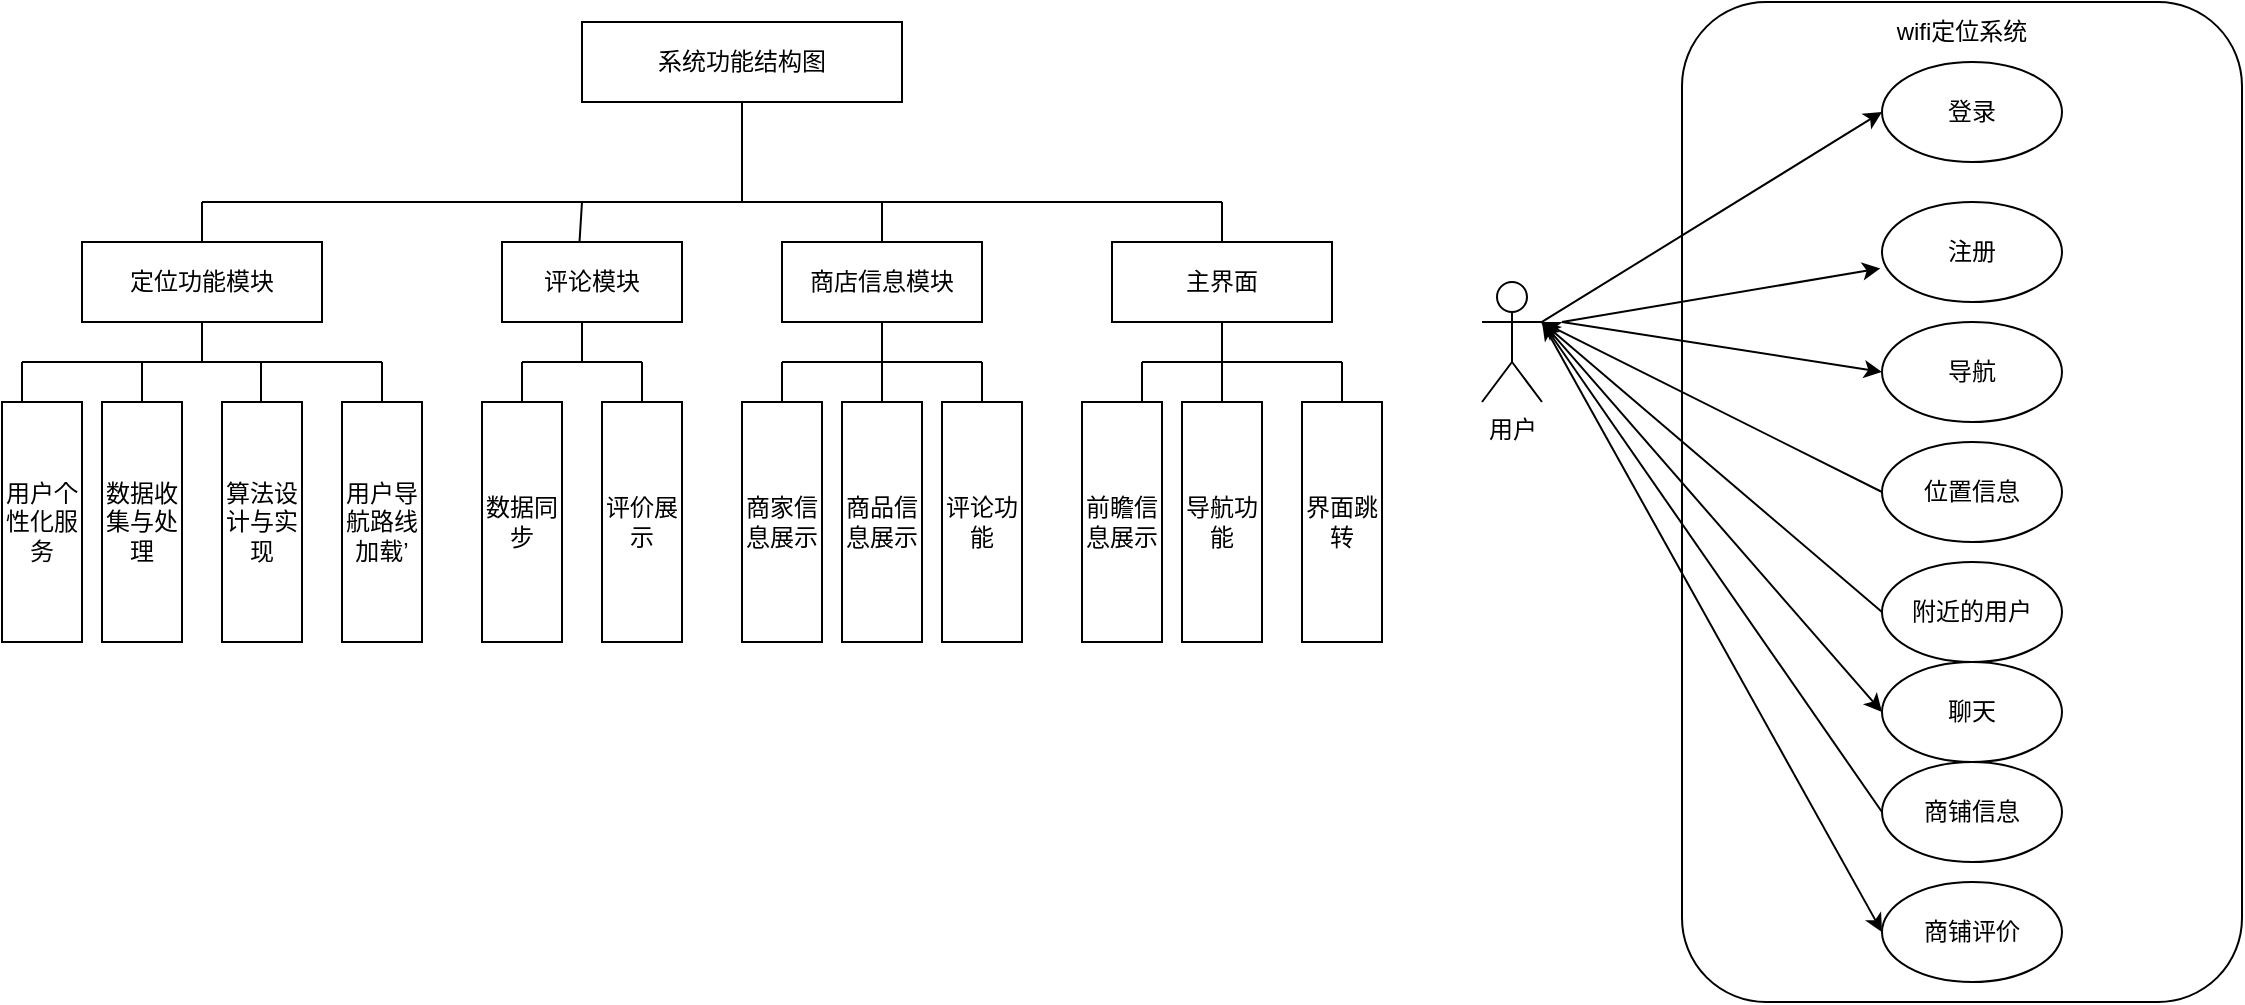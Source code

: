 <mxfile version="24.6.4" type="device">
  <diagram name="第 1 页" id="I-L1CS6nhVVwruaKKQ6S">
    <mxGraphModel dx="1282" dy="569" grid="1" gridSize="10" guides="1" tooltips="1" connect="1" arrows="1" fold="1" page="1" pageScale="1" pageWidth="3300" pageHeight="4681" math="0" shadow="0">
      <root>
        <mxCell id="0" />
        <mxCell id="1" parent="0" />
        <mxCell id="Fav_EJd8tatdz4SOmKI3-1" value="系统功能结构图" style="rounded=0;whiteSpace=wrap;html=1;" parent="1" vertex="1">
          <mxGeometry x="520" y="90" width="160" height="40" as="geometry" />
        </mxCell>
        <mxCell id="Fav_EJd8tatdz4SOmKI3-2" value="" style="endArrow=none;html=1;rounded=0;entryX=0.5;entryY=1;entryDx=0;entryDy=0;" parent="1" target="Fav_EJd8tatdz4SOmKI3-1" edge="1">
          <mxGeometry width="50" height="50" relative="1" as="geometry">
            <mxPoint x="600" y="180" as="sourcePoint" />
            <mxPoint x="540" y="160" as="targetPoint" />
          </mxGeometry>
        </mxCell>
        <mxCell id="Fav_EJd8tatdz4SOmKI3-3" value="" style="endArrow=none;html=1;rounded=0;" parent="1" edge="1">
          <mxGeometry width="50" height="50" relative="1" as="geometry">
            <mxPoint x="330" y="180" as="sourcePoint" />
            <mxPoint x="840" y="180" as="targetPoint" />
          </mxGeometry>
        </mxCell>
        <mxCell id="Fav_EJd8tatdz4SOmKI3-4" value="主界面" style="rounded=0;whiteSpace=wrap;html=1;rotation=0;" parent="1" vertex="1">
          <mxGeometry x="785" y="200" width="110" height="40" as="geometry" />
        </mxCell>
        <mxCell id="Fav_EJd8tatdz4SOmKI3-7" value="商店信息模块" style="rounded=0;whiteSpace=wrap;html=1;rotation=0;" parent="1" vertex="1">
          <mxGeometry x="620" y="200" width="100" height="40" as="geometry" />
        </mxCell>
        <mxCell id="Fav_EJd8tatdz4SOmKI3-8" value="评论模块" style="rounded=0;whiteSpace=wrap;html=1;rotation=0;" parent="1" vertex="1">
          <mxGeometry x="480" y="200" width="90" height="40" as="geometry" />
        </mxCell>
        <mxCell id="Fav_EJd8tatdz4SOmKI3-9" value="" style="endArrow=none;html=1;rounded=0;exitX=0.5;exitY=0;exitDx=0;exitDy=0;" parent="1" source="Py8wljkDH74qu3DkeFx--2" edge="1">
          <mxGeometry width="50" height="50" relative="1" as="geometry">
            <mxPoint x="420" y="220" as="sourcePoint" />
            <mxPoint x="330" y="180" as="targetPoint" />
          </mxGeometry>
        </mxCell>
        <mxCell id="Fav_EJd8tatdz4SOmKI3-10" value="" style="endArrow=none;html=1;rounded=0;exitX=0.431;exitY=-0.01;exitDx=0;exitDy=0;exitPerimeter=0;" parent="1" source="Fav_EJd8tatdz4SOmKI3-8" edge="1">
          <mxGeometry width="50" height="50" relative="1" as="geometry">
            <mxPoint x="525" y="200" as="sourcePoint" />
            <mxPoint x="520" y="180" as="targetPoint" />
          </mxGeometry>
        </mxCell>
        <mxCell id="Fav_EJd8tatdz4SOmKI3-11" value="" style="endArrow=none;html=1;rounded=0;exitX=0.5;exitY=0;exitDx=0;exitDy=0;" parent="1" source="Fav_EJd8tatdz4SOmKI3-7" edge="1">
          <mxGeometry width="50" height="50" relative="1" as="geometry">
            <mxPoint x="570" y="210" as="sourcePoint" />
            <mxPoint x="670" y="180" as="targetPoint" />
          </mxGeometry>
        </mxCell>
        <mxCell id="Fav_EJd8tatdz4SOmKI3-12" value="" style="endArrow=none;html=1;rounded=0;exitX=0.5;exitY=0;exitDx=0;exitDy=0;" parent="1" source="Fav_EJd8tatdz4SOmKI3-4" edge="1">
          <mxGeometry width="50" height="50" relative="1" as="geometry">
            <mxPoint x="730" y="200" as="sourcePoint" />
            <mxPoint x="840" y="180" as="targetPoint" />
          </mxGeometry>
        </mxCell>
        <mxCell id="Fav_EJd8tatdz4SOmKI3-14" value="" style="rounded=1;whiteSpace=wrap;html=1;" parent="1" vertex="1">
          <mxGeometry x="1070" y="80" width="280" height="500" as="geometry" />
        </mxCell>
        <mxCell id="Fav_EJd8tatdz4SOmKI3-15" value="用户" style="shape=umlActor;verticalLabelPosition=bottom;verticalAlign=top;html=1;outlineConnect=0;" parent="1" vertex="1">
          <mxGeometry x="970" y="220" width="30" height="60" as="geometry" />
        </mxCell>
        <mxCell id="Fav_EJd8tatdz4SOmKI3-16" value="wifi定位系统" style="text;html=1;align=center;verticalAlign=middle;whiteSpace=wrap;rounded=0;" parent="1" vertex="1">
          <mxGeometry x="1160" y="80" width="100" height="30" as="geometry" />
        </mxCell>
        <mxCell id="Fav_EJd8tatdz4SOmKI3-17" value="登录" style="ellipse;whiteSpace=wrap;html=1;" parent="1" vertex="1">
          <mxGeometry x="1170" y="110" width="90" height="50" as="geometry" />
        </mxCell>
        <mxCell id="Fav_EJd8tatdz4SOmKI3-18" value="注册" style="ellipse;whiteSpace=wrap;html=1;" parent="1" vertex="1">
          <mxGeometry x="1170" y="180" width="90" height="50" as="geometry" />
        </mxCell>
        <mxCell id="Fav_EJd8tatdz4SOmKI3-19" value="导航" style="ellipse;whiteSpace=wrap;html=1;" parent="1" vertex="1">
          <mxGeometry x="1170" y="240" width="90" height="50" as="geometry" />
        </mxCell>
        <mxCell id="Fav_EJd8tatdz4SOmKI3-22" value="位置信息&lt;span style=&quot;color: rgba(0, 0, 0, 0); font-family: monospace; font-size: 0px; text-align: start; text-wrap: nowrap;&quot;&gt;%3CmxGraphModel%3E%3Croot%3E%3CmxCell%20id%3D%220%22%2F%3E%3CmxCell%20id%3D%221%22%20parent%3D%220%22%2F%3E%3CmxCell%20id%3D%222%22%20value%3D%22%E5%AF%BC%E8%88%AA%22%20style%3D%22ellipse%3BwhiteSpace%3Dwrap%3Bhtml%3D1%3B%22%20vertex%3D%221%22%20parent%3D%221%22%3E%3CmxGeometry%20x%3D%221170%22%20y%3D%22250%22%20width%3D%2290%22%20height%3D%2250%22%20as%3D%22geometry%22%2F%3E%3C%2FmxCell%3E%3C%2Froot%3E%3C%2FmxGraphModel%3E&lt;/span&gt;" style="ellipse;whiteSpace=wrap;html=1;" parent="1" vertex="1">
          <mxGeometry x="1170" y="300" width="90" height="50" as="geometry" />
        </mxCell>
        <mxCell id="Fav_EJd8tatdz4SOmKI3-24" value="附近的用户" style="ellipse;whiteSpace=wrap;html=1;" parent="1" vertex="1">
          <mxGeometry x="1170" y="360" width="90" height="50" as="geometry" />
        </mxCell>
        <mxCell id="Fav_EJd8tatdz4SOmKI3-25" value="聊天" style="ellipse;whiteSpace=wrap;html=1;" parent="1" vertex="1">
          <mxGeometry x="1170" y="410" width="90" height="50" as="geometry" />
        </mxCell>
        <mxCell id="Fav_EJd8tatdz4SOmKI3-26" value="商铺评价" style="ellipse;whiteSpace=wrap;html=1;" parent="1" vertex="1">
          <mxGeometry x="1170" y="520" width="90" height="50" as="geometry" />
        </mxCell>
        <mxCell id="Fav_EJd8tatdz4SOmKI3-27" value="商铺信息" style="ellipse;whiteSpace=wrap;html=1;" parent="1" vertex="1">
          <mxGeometry x="1170" y="460" width="90" height="50" as="geometry" />
        </mxCell>
        <mxCell id="Fav_EJd8tatdz4SOmKI3-29" value="" style="endArrow=classic;html=1;rounded=0;exitX=1;exitY=0.333;exitDx=0;exitDy=0;exitPerimeter=0;entryX=0;entryY=0.5;entryDx=0;entryDy=0;" parent="1" source="Fav_EJd8tatdz4SOmKI3-15" target="Fav_EJd8tatdz4SOmKI3-17" edge="1">
          <mxGeometry width="50" height="50" relative="1" as="geometry">
            <mxPoint x="1010" y="190" as="sourcePoint" />
            <mxPoint x="1060" y="140" as="targetPoint" />
          </mxGeometry>
        </mxCell>
        <mxCell id="Fav_EJd8tatdz4SOmKI3-30" value="" style="endArrow=classic;html=1;rounded=0;entryX=-0.009;entryY=0.664;entryDx=0;entryDy=0;entryPerimeter=0;" parent="1" target="Fav_EJd8tatdz4SOmKI3-18" edge="1">
          <mxGeometry width="50" height="50" relative="1" as="geometry">
            <mxPoint x="1010" y="240" as="sourcePoint" />
            <mxPoint x="1180" y="145" as="targetPoint" />
          </mxGeometry>
        </mxCell>
        <mxCell id="Fav_EJd8tatdz4SOmKI3-31" value="" style="endArrow=classic;html=1;rounded=0;entryX=0;entryY=0.5;entryDx=0;entryDy=0;" parent="1" target="Fav_EJd8tatdz4SOmKI3-19" edge="1">
          <mxGeometry width="50" height="50" relative="1" as="geometry">
            <mxPoint x="1010" y="240" as="sourcePoint" />
            <mxPoint x="1179" y="223" as="targetPoint" />
          </mxGeometry>
        </mxCell>
        <mxCell id="Fav_EJd8tatdz4SOmKI3-34" value="" style="endArrow=classic;html=1;rounded=0;exitX=0;exitY=0.5;exitDx=0;exitDy=0;" parent="1" source="Fav_EJd8tatdz4SOmKI3-22" edge="1">
          <mxGeometry width="50" height="50" relative="1" as="geometry">
            <mxPoint x="870" y="380" as="sourcePoint" />
            <mxPoint x="1000" y="240" as="targetPoint" />
          </mxGeometry>
        </mxCell>
        <mxCell id="Fav_EJd8tatdz4SOmKI3-35" value="" style="endArrow=classic;html=1;rounded=0;exitX=0;exitY=0.5;exitDx=0;exitDy=0;entryX=1;entryY=0.333;entryDx=0;entryDy=0;entryPerimeter=0;" parent="1" source="Fav_EJd8tatdz4SOmKI3-24" target="Fav_EJd8tatdz4SOmKI3-15" edge="1">
          <mxGeometry width="50" height="50" relative="1" as="geometry">
            <mxPoint x="860" y="370" as="sourcePoint" />
            <mxPoint x="910" y="320" as="targetPoint" />
          </mxGeometry>
        </mxCell>
        <mxCell id="Fav_EJd8tatdz4SOmKI3-36" value="" style="endArrow=classic;html=1;rounded=0;exitX=1;exitY=0.333;exitDx=0;exitDy=0;exitPerimeter=0;entryX=0;entryY=0.5;entryDx=0;entryDy=0;" parent="1" source="Fav_EJd8tatdz4SOmKI3-15" target="Fav_EJd8tatdz4SOmKI3-25" edge="1">
          <mxGeometry width="50" height="50" relative="1" as="geometry">
            <mxPoint x="950" y="400" as="sourcePoint" />
            <mxPoint x="1000" y="350" as="targetPoint" />
          </mxGeometry>
        </mxCell>
        <mxCell id="Fav_EJd8tatdz4SOmKI3-37" value="" style="endArrow=classic;html=1;rounded=0;entryX=0;entryY=0.5;entryDx=0;entryDy=0;" parent="1" target="Fav_EJd8tatdz4SOmKI3-26" edge="1">
          <mxGeometry width="50" height="50" relative="1" as="geometry">
            <mxPoint x="1000" y="240" as="sourcePoint" />
            <mxPoint x="950" y="400" as="targetPoint" />
          </mxGeometry>
        </mxCell>
        <mxCell id="Fav_EJd8tatdz4SOmKI3-38" value="" style="endArrow=classic;html=1;rounded=0;exitX=0;exitY=0.5;exitDx=0;exitDy=0;" parent="1" source="Fav_EJd8tatdz4SOmKI3-27" edge="1">
          <mxGeometry width="50" height="50" relative="1" as="geometry">
            <mxPoint x="830" y="430" as="sourcePoint" />
            <mxPoint x="1000" y="240" as="targetPoint" />
          </mxGeometry>
        </mxCell>
        <mxCell id="Py8wljkDH74qu3DkeFx--2" value="定位功能模块" style="rounded=0;whiteSpace=wrap;html=1;rotation=0;" vertex="1" parent="1">
          <mxGeometry x="270" y="200" width="120" height="40" as="geometry" />
        </mxCell>
        <mxCell id="Py8wljkDH74qu3DkeFx--3" value="数据收集与处理" style="rounded=0;whiteSpace=wrap;html=1;rotation=0;" vertex="1" parent="1">
          <mxGeometry x="280" y="280" width="40" height="120" as="geometry" />
        </mxCell>
        <mxCell id="Py8wljkDH74qu3DkeFx--4" value="算法设计与实现" style="rounded=0;whiteSpace=wrap;html=1;rotation=0;" vertex="1" parent="1">
          <mxGeometry x="340" y="280" width="40" height="120" as="geometry" />
        </mxCell>
        <mxCell id="Py8wljkDH74qu3DkeFx--5" value="用户导航路线加载’" style="rounded=0;whiteSpace=wrap;html=1;rotation=0;" vertex="1" parent="1">
          <mxGeometry x="400" y="280" width="40" height="120" as="geometry" />
        </mxCell>
        <mxCell id="Py8wljkDH74qu3DkeFx--6" value="数据同步" style="rounded=0;whiteSpace=wrap;html=1;rotation=0;" vertex="1" parent="1">
          <mxGeometry x="470" y="280" width="40" height="120" as="geometry" />
        </mxCell>
        <mxCell id="Py8wljkDH74qu3DkeFx--7" value="评价展示" style="rounded=0;whiteSpace=wrap;html=1;rotation=0;" vertex="1" parent="1">
          <mxGeometry x="530" y="280" width="40" height="120" as="geometry" />
        </mxCell>
        <mxCell id="Py8wljkDH74qu3DkeFx--9" value="商家信息展示" style="rounded=0;whiteSpace=wrap;html=1;rotation=0;" vertex="1" parent="1">
          <mxGeometry x="600" y="280" width="40" height="120" as="geometry" />
        </mxCell>
        <mxCell id="Py8wljkDH74qu3DkeFx--10" value="商品信息展示" style="rounded=0;whiteSpace=wrap;html=1;rotation=0;" vertex="1" parent="1">
          <mxGeometry x="650" y="280" width="40" height="120" as="geometry" />
        </mxCell>
        <mxCell id="Py8wljkDH74qu3DkeFx--11" value="前瞻信息展示" style="rounded=0;whiteSpace=wrap;html=1;rotation=0;" vertex="1" parent="1">
          <mxGeometry x="770" y="280" width="40" height="120" as="geometry" />
        </mxCell>
        <mxCell id="Py8wljkDH74qu3DkeFx--12" value="评论功能" style="rounded=0;whiteSpace=wrap;html=1;rotation=0;" vertex="1" parent="1">
          <mxGeometry x="700" y="280" width="40" height="120" as="geometry" />
        </mxCell>
        <mxCell id="Py8wljkDH74qu3DkeFx--13" value="用户个性化服务" style="rounded=0;whiteSpace=wrap;html=1;rotation=0;" vertex="1" parent="1">
          <mxGeometry x="230" y="280" width="40" height="120" as="geometry" />
        </mxCell>
        <mxCell id="Py8wljkDH74qu3DkeFx--14" value="导航功能" style="rounded=0;whiteSpace=wrap;html=1;rotation=0;" vertex="1" parent="1">
          <mxGeometry x="820" y="280" width="40" height="120" as="geometry" />
        </mxCell>
        <mxCell id="Py8wljkDH74qu3DkeFx--15" value="界面跳转" style="rounded=0;whiteSpace=wrap;html=1;rotation=0;" vertex="1" parent="1">
          <mxGeometry x="880" y="280" width="40" height="120" as="geometry" />
        </mxCell>
        <mxCell id="Py8wljkDH74qu3DkeFx--17" value="" style="endArrow=none;html=1;rounded=0;" edge="1" parent="1">
          <mxGeometry width="50" height="50" relative="1" as="geometry">
            <mxPoint x="240" y="260" as="sourcePoint" />
            <mxPoint x="420" y="260" as="targetPoint" />
          </mxGeometry>
        </mxCell>
        <mxCell id="Py8wljkDH74qu3DkeFx--18" value="" style="endArrow=none;html=1;rounded=0;entryX=0.5;entryY=1;entryDx=0;entryDy=0;" edge="1" parent="1" target="Py8wljkDH74qu3DkeFx--2">
          <mxGeometry width="50" height="50" relative="1" as="geometry">
            <mxPoint x="330" y="260" as="sourcePoint" />
            <mxPoint x="380" y="210" as="targetPoint" />
          </mxGeometry>
        </mxCell>
        <mxCell id="Py8wljkDH74qu3DkeFx--19" value="" style="endArrow=none;html=1;rounded=0;" edge="1" parent="1">
          <mxGeometry width="50" height="50" relative="1" as="geometry">
            <mxPoint x="520" y="260" as="sourcePoint" />
            <mxPoint x="520" y="240" as="targetPoint" />
          </mxGeometry>
        </mxCell>
        <mxCell id="Py8wljkDH74qu3DkeFx--21" value="" style="endArrow=none;html=1;rounded=0;" edge="1" parent="1">
          <mxGeometry width="50" height="50" relative="1" as="geometry">
            <mxPoint x="670" y="250" as="sourcePoint" />
            <mxPoint x="670" y="260" as="targetPoint" />
            <Array as="points">
              <mxPoint x="670" y="240" />
            </Array>
          </mxGeometry>
        </mxCell>
        <mxCell id="Py8wljkDH74qu3DkeFx--24" value="" style="endArrow=none;html=1;rounded=0;exitX=0.5;exitY=1;exitDx=0;exitDy=0;" edge="1" parent="1" source="Fav_EJd8tatdz4SOmKI3-4">
          <mxGeometry width="50" height="50" relative="1" as="geometry">
            <mxPoint x="690" y="270" as="sourcePoint" />
            <mxPoint x="840" y="260" as="targetPoint" />
            <Array as="points" />
          </mxGeometry>
        </mxCell>
        <mxCell id="Py8wljkDH74qu3DkeFx--25" value="" style="endArrow=none;html=1;rounded=0;" edge="1" parent="1">
          <mxGeometry width="50" height="50" relative="1" as="geometry">
            <mxPoint x="490" y="260" as="sourcePoint" />
            <mxPoint x="550" y="260" as="targetPoint" />
          </mxGeometry>
        </mxCell>
        <mxCell id="Py8wljkDH74qu3DkeFx--26" value="" style="endArrow=none;html=1;rounded=0;" edge="1" parent="1">
          <mxGeometry width="50" height="50" relative="1" as="geometry">
            <mxPoint x="620" y="260" as="sourcePoint" />
            <mxPoint x="720" y="260" as="targetPoint" />
          </mxGeometry>
        </mxCell>
        <mxCell id="Py8wljkDH74qu3DkeFx--27" value="" style="endArrow=none;html=1;rounded=0;" edge="1" parent="1">
          <mxGeometry width="50" height="50" relative="1" as="geometry">
            <mxPoint x="800" y="260" as="sourcePoint" />
            <mxPoint x="900" y="260" as="targetPoint" />
          </mxGeometry>
        </mxCell>
        <mxCell id="Py8wljkDH74qu3DkeFx--28" value="" style="endArrow=none;html=1;rounded=0;" edge="1" parent="1">
          <mxGeometry width="50" height="50" relative="1" as="geometry">
            <mxPoint x="240" y="280" as="sourcePoint" />
            <mxPoint x="240" y="260" as="targetPoint" />
          </mxGeometry>
        </mxCell>
        <mxCell id="Py8wljkDH74qu3DkeFx--29" value="" style="endArrow=none;html=1;rounded=0;" edge="1" parent="1">
          <mxGeometry width="50" height="50" relative="1" as="geometry">
            <mxPoint x="300" y="280" as="sourcePoint" />
            <mxPoint x="300" y="260" as="targetPoint" />
          </mxGeometry>
        </mxCell>
        <mxCell id="Py8wljkDH74qu3DkeFx--30" value="" style="endArrow=none;html=1;rounded=0;" edge="1" parent="1">
          <mxGeometry width="50" height="50" relative="1" as="geometry">
            <mxPoint x="359.5" y="280" as="sourcePoint" />
            <mxPoint x="359.5" y="260" as="targetPoint" />
          </mxGeometry>
        </mxCell>
        <mxCell id="Py8wljkDH74qu3DkeFx--31" value="" style="endArrow=none;html=1;rounded=0;exitX=0.5;exitY=0;exitDx=0;exitDy=0;" edge="1" parent="1" source="Py8wljkDH74qu3DkeFx--5">
          <mxGeometry width="50" height="50" relative="1" as="geometry">
            <mxPoint x="369.5" y="290" as="sourcePoint" />
            <mxPoint x="420" y="260" as="targetPoint" />
          </mxGeometry>
        </mxCell>
        <mxCell id="Py8wljkDH74qu3DkeFx--32" value="" style="endArrow=none;html=1;rounded=0;exitX=0.5;exitY=0;exitDx=0;exitDy=0;" edge="1" parent="1" source="Py8wljkDH74qu3DkeFx--6">
          <mxGeometry width="50" height="50" relative="1" as="geometry">
            <mxPoint x="430" y="290" as="sourcePoint" />
            <mxPoint x="490" y="260" as="targetPoint" />
          </mxGeometry>
        </mxCell>
        <mxCell id="Py8wljkDH74qu3DkeFx--33" value="" style="endArrow=none;html=1;rounded=0;exitX=0.5;exitY=0;exitDx=0;exitDy=0;" edge="1" parent="1" source="Py8wljkDH74qu3DkeFx--7">
          <mxGeometry width="50" height="50" relative="1" as="geometry">
            <mxPoint x="500" y="290" as="sourcePoint" />
            <mxPoint x="550" y="260" as="targetPoint" />
            <Array as="points">
              <mxPoint x="550" y="270" />
            </Array>
          </mxGeometry>
        </mxCell>
        <mxCell id="Py8wljkDH74qu3DkeFx--37" value="" style="endArrow=none;html=1;rounded=0;exitX=0.5;exitY=0;exitDx=0;exitDy=0;" edge="1" parent="1" source="Py8wljkDH74qu3DkeFx--9">
          <mxGeometry width="50" height="50" relative="1" as="geometry">
            <mxPoint x="560" y="290" as="sourcePoint" />
            <mxPoint x="620" y="260" as="targetPoint" />
            <Array as="points" />
          </mxGeometry>
        </mxCell>
        <mxCell id="Py8wljkDH74qu3DkeFx--38" value="" style="endArrow=none;html=1;rounded=0;exitX=0.5;exitY=0;exitDx=0;exitDy=0;" edge="1" parent="1" source="Py8wljkDH74qu3DkeFx--10">
          <mxGeometry width="50" height="50" relative="1" as="geometry">
            <mxPoint x="630" y="290" as="sourcePoint" />
            <mxPoint x="670" y="260" as="targetPoint" />
            <Array as="points">
              <mxPoint x="670" y="270" />
            </Array>
          </mxGeometry>
        </mxCell>
        <mxCell id="Py8wljkDH74qu3DkeFx--39" value="" style="endArrow=none;html=1;rounded=0;exitX=0.5;exitY=0;exitDx=0;exitDy=0;" edge="1" parent="1" source="Py8wljkDH74qu3DkeFx--12">
          <mxGeometry width="50" height="50" relative="1" as="geometry">
            <mxPoint x="680" y="290" as="sourcePoint" />
            <mxPoint x="720" y="260" as="targetPoint" />
            <Array as="points" />
          </mxGeometry>
        </mxCell>
        <mxCell id="Py8wljkDH74qu3DkeFx--40" value="" style="endArrow=none;html=1;rounded=0;" edge="1" parent="1">
          <mxGeometry width="50" height="50" relative="1" as="geometry">
            <mxPoint x="800" y="280" as="sourcePoint" />
            <mxPoint x="800" y="260" as="targetPoint" />
            <Array as="points">
              <mxPoint x="800" y="280" />
            </Array>
          </mxGeometry>
        </mxCell>
        <mxCell id="Py8wljkDH74qu3DkeFx--41" value="" style="endArrow=none;html=1;rounded=0;exitX=0.5;exitY=0;exitDx=0;exitDy=0;" edge="1" parent="1" source="Py8wljkDH74qu3DkeFx--14">
          <mxGeometry width="50" height="50" relative="1" as="geometry">
            <mxPoint x="369.5" y="290" as="sourcePoint" />
            <mxPoint x="840" y="260" as="targetPoint" />
            <Array as="points">
              <mxPoint x="840" y="270" />
            </Array>
          </mxGeometry>
        </mxCell>
        <mxCell id="Py8wljkDH74qu3DkeFx--43" value="" style="endArrow=none;html=1;rounded=0;" edge="1" parent="1">
          <mxGeometry width="50" height="50" relative="1" as="geometry">
            <mxPoint x="900" y="280" as="sourcePoint" />
            <mxPoint x="900" y="260" as="targetPoint" />
            <Array as="points">
              <mxPoint x="900" y="280" />
            </Array>
          </mxGeometry>
        </mxCell>
      </root>
    </mxGraphModel>
  </diagram>
</mxfile>
